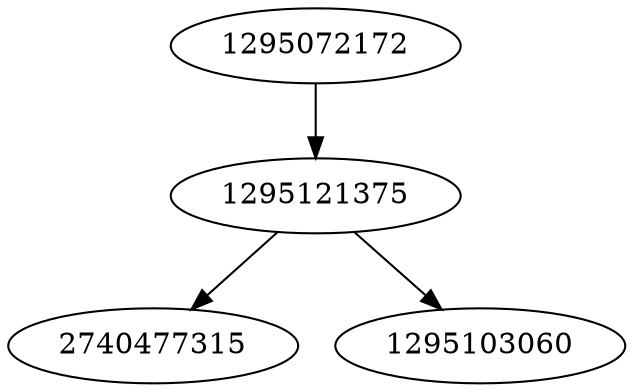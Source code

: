 strict digraph  {
1295121375;
2740477315;
1295072172;
1295103060;
1295121375 -> 2740477315;
1295121375 -> 1295103060;
1295072172 -> 1295121375;
}

